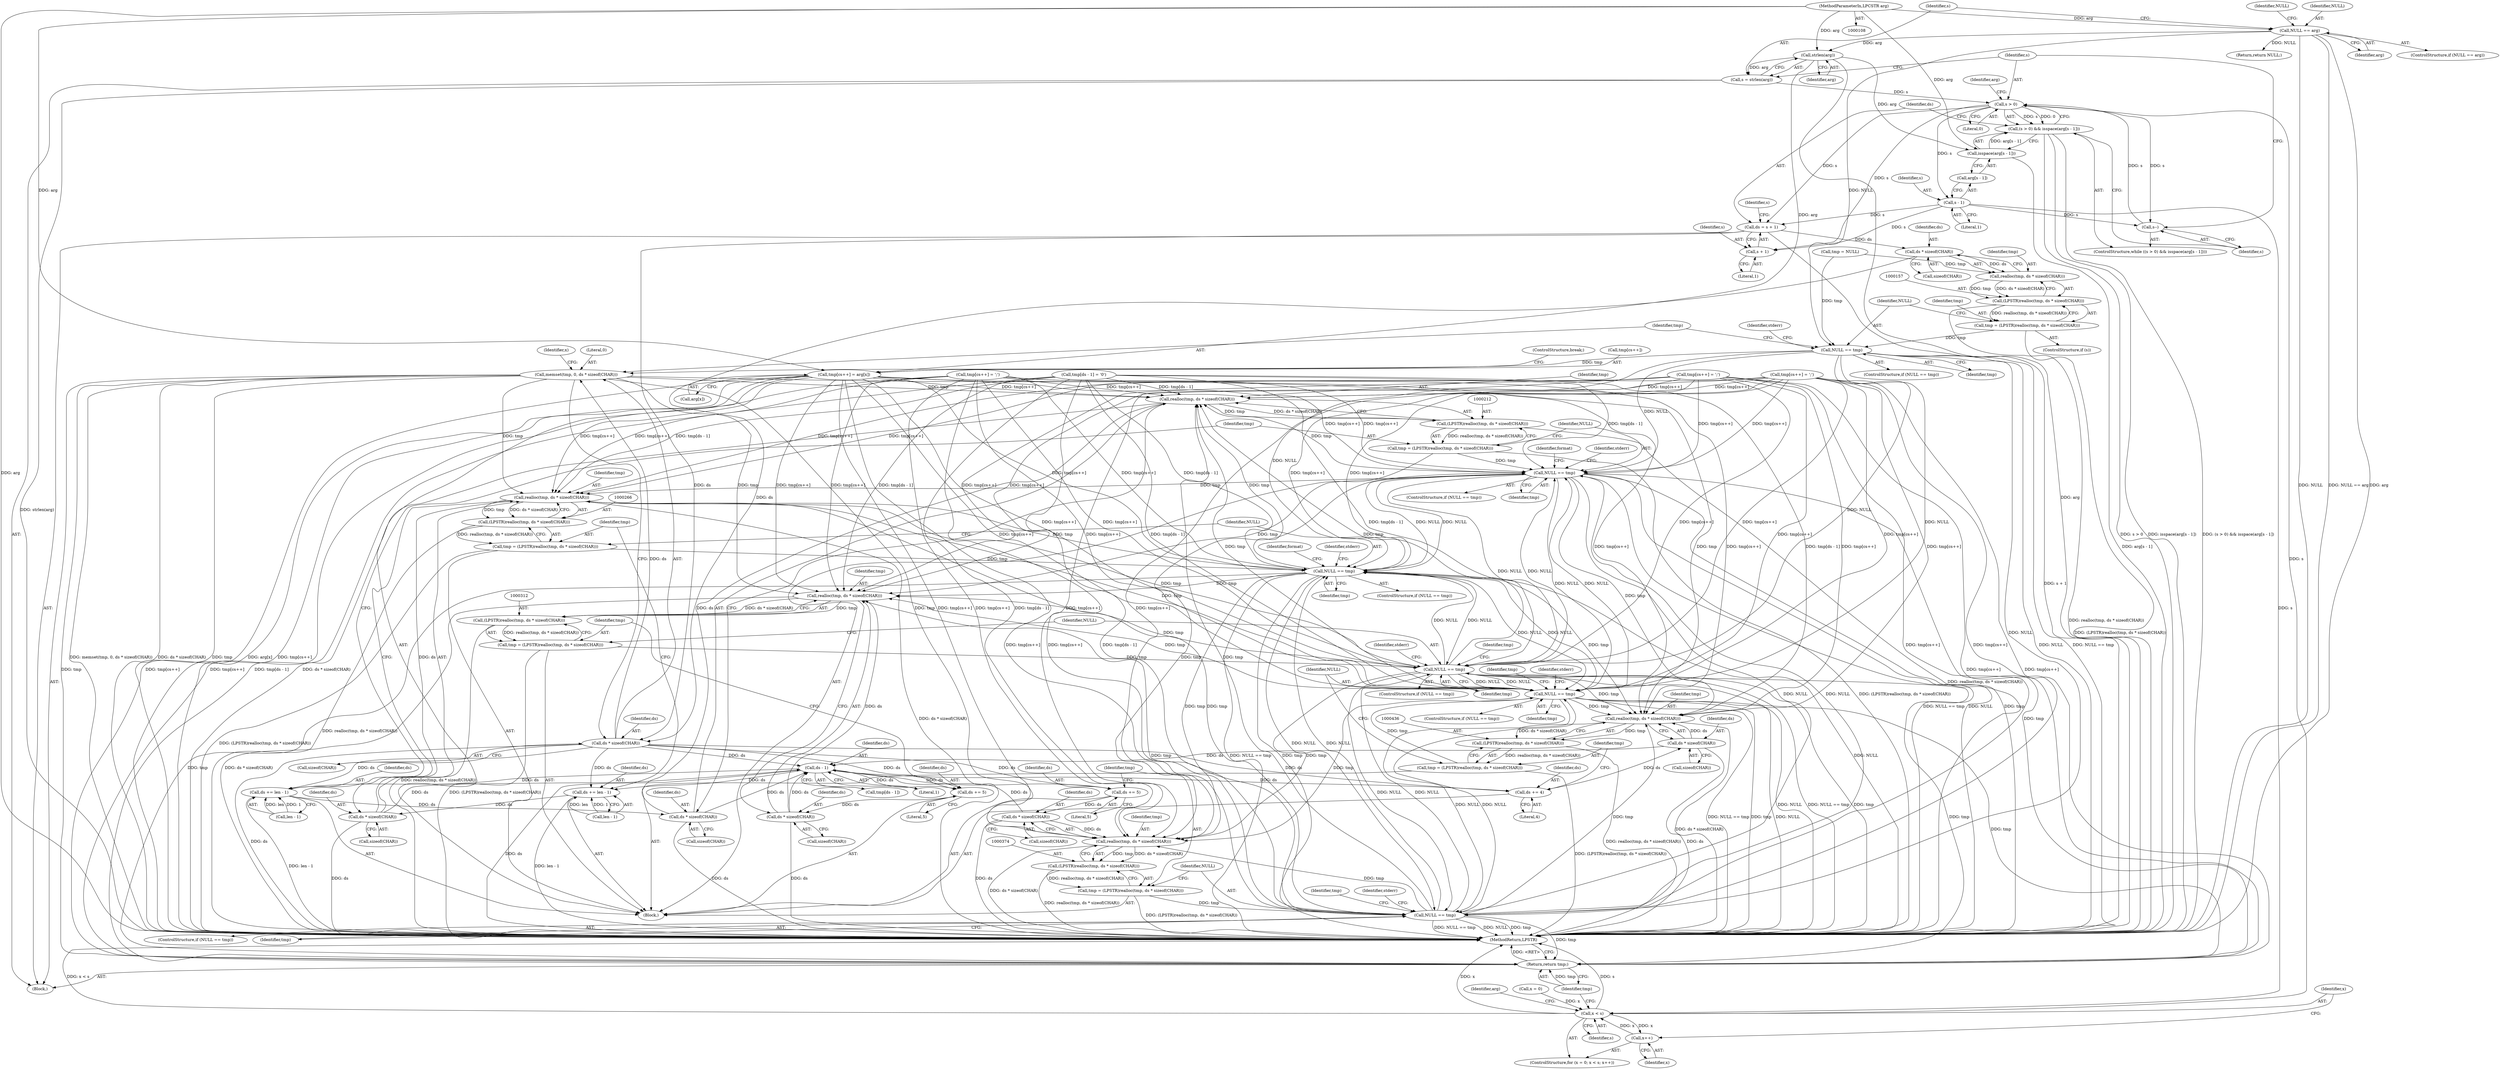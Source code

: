 digraph "0_FreeRDP_fc80ab45621bd966f70594c0b7393ec005a94007@API" {
"1000132" [label="(Call,strlen(arg))"];
"1000125" [label="(Call,NULL == arg)"];
"1000109" [label="(MethodParameterIn,LPCSTR arg)"];
"1000130" [label="(Call,s = strlen(arg))"];
"1000136" [label="(Call,s > 0)"];
"1000135" [label="(Call,(s > 0) && isspace(arg[s - 1]))"];
"1000142" [label="(Call,s - 1)"];
"1000145" [label="(Call,s--)"];
"1000147" [label="(Call,ds = s + 1)"];
"1000160" [label="(Call,ds * sizeof(CHAR))"];
"1000158" [label="(Call,realloc(tmp, ds * sizeof(CHAR)))"];
"1000156" [label="(Call,(LPSTR)realloc(tmp, ds * sizeof(CHAR)))"];
"1000154" [label="(Call,tmp = (LPSTR)realloc(tmp, ds * sizeof(CHAR)))"];
"1000165" [label="(Call,NULL == tmp)"];
"1000175" [label="(Call,memset(tmp, 0, ds * sizeof(CHAR)))"];
"1000213" [label="(Call,realloc(tmp, ds * sizeof(CHAR)))"];
"1000211" [label="(Call,(LPSTR)realloc(tmp, ds * sizeof(CHAR)))"];
"1000209" [label="(Call,tmp = (LPSTR)realloc(tmp, ds * sizeof(CHAR)))"];
"1000220" [label="(Call,NULL == tmp)"];
"1000267" [label="(Call,realloc(tmp, ds * sizeof(CHAR)))"];
"1000265" [label="(Call,(LPSTR)realloc(tmp, ds * sizeof(CHAR)))"];
"1000263" [label="(Call,tmp = (LPSTR)realloc(tmp, ds * sizeof(CHAR)))"];
"1000274" [label="(Call,NULL == tmp)"];
"1000313" [label="(Call,realloc(tmp, ds * sizeof(CHAR)))"];
"1000311" [label="(Call,(LPSTR)realloc(tmp, ds * sizeof(CHAR)))"];
"1000309" [label="(Call,tmp = (LPSTR)realloc(tmp, ds * sizeof(CHAR)))"];
"1000320" [label="(Call,NULL == tmp)"];
"1000375" [label="(Call,realloc(tmp, ds * sizeof(CHAR)))"];
"1000373" [label="(Call,(LPSTR)realloc(tmp, ds * sizeof(CHAR)))"];
"1000371" [label="(Call,tmp = (LPSTR)realloc(tmp, ds * sizeof(CHAR)))"];
"1000382" [label="(Call,NULL == tmp)"];
"1000437" [label="(Call,realloc(tmp, ds * sizeof(CHAR)))"];
"1000435" [label="(Call,(LPSTR)realloc(tmp, ds * sizeof(CHAR)))"];
"1000433" [label="(Call,tmp = (LPSTR)realloc(tmp, ds * sizeof(CHAR)))"];
"1000444" [label="(Call,NULL == tmp)"];
"1000502" [label="(Return,return tmp;)"];
"1000178" [label="(Call,ds * sizeof(CHAR))"];
"1000204" [label="(Call,ds += len - 1)"];
"1000215" [label="(Call,ds * sizeof(CHAR))"];
"1000498" [label="(Call,ds - 1)"];
"1000258" [label="(Call,ds += len - 1)"];
"1000269" [label="(Call,ds * sizeof(CHAR))"];
"1000306" [label="(Call,ds += 5)"];
"1000315" [label="(Call,ds * sizeof(CHAR))"];
"1000368" [label="(Call,ds += 5)"];
"1000377" [label="(Call,ds * sizeof(CHAR))"];
"1000430" [label="(Call,ds += 4)"];
"1000439" [label="(Call,ds * sizeof(CHAR))"];
"1000149" [label="(Call,s + 1)"];
"1000186" [label="(Call,x < s)"];
"1000189" [label="(Call,x++)"];
"1000139" [label="(Call,isspace(arg[s - 1]))"];
"1000486" [label="(Call,tmp[cs++] = arg[x])"];
"1000166" [label="(Identifier,NULL)"];
"1000219" [label="(ControlStructure,if (NULL == tmp))"];
"1000321" [label="(Identifier,NULL)"];
"1000221" [label="(Identifier,NULL)"];
"1000162" [label="(Call,sizeof(CHAR))"];
"1000382" [label="(Call,NULL == tmp)"];
"1000500" [label="(Literal,1)"];
"1000130" [label="(Call,s = strlen(arg))"];
"1000214" [label="(Identifier,tmp)"];
"1000377" [label="(Call,ds * sizeof(CHAR))"];
"1000383" [label="(Identifier,NULL)"];
"1000438" [label="(Identifier,tmp)"];
"1000127" [label="(Identifier,arg)"];
"1000263" [label="(Call,tmp = (LPSTR)realloc(tmp, ds * sizeof(CHAR)))"];
"1000441" [label="(Call,sizeof(CHAR))"];
"1000217" [label="(Call,sizeof(CHAR))"];
"1000113" [label="(Call,tmp = NULL)"];
"1000126" [label="(Identifier,NULL)"];
"1000189" [label="(Call,x++)"];
"1000379" [label="(Call,sizeof(CHAR))"];
"1000135" [label="(Call,(s > 0) && isspace(arg[s - 1]))"];
"1000194" [label="(Identifier,arg)"];
"1000170" [label="(Identifier,stderr)"];
"1000313" [label="(Call,realloc(tmp, ds * sizeof(CHAR)))"];
"1000311" [label="(Call,(LPSTR)realloc(tmp, ds * sizeof(CHAR)))"];
"1000495" [label="(Call,tmp[ds - 1] = '\0')"];
"1000491" [label="(Call,arg[x])"];
"1000209" [label="(Call,tmp = (LPSTR)realloc(tmp, ds * sizeof(CHAR)))"];
"1000165" [label="(Call,NULL == tmp)"];
"1000132" [label="(Call,strlen(arg))"];
"1000178" [label="(Call,ds * sizeof(CHAR))"];
"1000167" [label="(Identifier,tmp)"];
"1000164" [label="(ControlStructure,if (NULL == tmp))"];
"1000180" [label="(Call,sizeof(CHAR))"];
"1000141" [label="(Identifier,arg)"];
"1000307" [label="(Identifier,ds)"];
"1000134" [label="(ControlStructure,while ((s > 0) && isspace(arg[s - 1])))"];
"1000260" [label="(Call,len - 1)"];
"1000456" [label="(Identifier,tmp)"];
"1000370" [label="(Literal,5)"];
"1000308" [label="(Literal,5)"];
"1000320" [label="(Call,NULL == tmp)"];
"1000268" [label="(Identifier,tmp)"];
"1000187" [label="(Identifier,x)"];
"1000315" [label="(Call,ds * sizeof(CHAR))"];
"1000177" [label="(Literal,0)"];
"1000322" [label="(Identifier,tmp)"];
"1000146" [label="(Identifier,s)"];
"1000443" [label="(ControlStructure,if (NULL == tmp))"];
"1000161" [label="(Identifier,ds)"];
"1000259" [label="(Identifier,ds)"];
"1000124" [label="(ControlStructure,if (NULL == arg))"];
"1000446" [label="(Identifier,tmp)"];
"1000111" [label="(Block,)"];
"1000220" [label="(Call,NULL == tmp)"];
"1000140" [label="(Call,arg[s - 1])"];
"1000148" [label="(Identifier,ds)"];
"1000155" [label="(Identifier,tmp)"];
"1000394" [label="(Identifier,tmp)"];
"1000504" [label="(MethodReturn,LPSTR)"];
"1000158" [label="(Call,realloc(tmp, ds * sizeof(CHAR)))"];
"1000279" [label="(Identifier,stderr)"];
"1000332" [label="(Identifier,tmp)"];
"1000182" [label="(ControlStructure,for (x = 0; x < s; x++))"];
"1000183" [label="(Call,x = 0)"];
"1000264" [label="(Identifier,tmp)"];
"1000184" [label="(Identifier,x)"];
"1000433" [label="(Call,tmp = (LPSTR)realloc(tmp, ds * sizeof(CHAR)))"];
"1000205" [label="(Identifier,ds)"];
"1000143" [label="(Identifier,s)"];
"1000136" [label="(Call,s > 0)"];
"1000431" [label="(Identifier,ds)"];
"1000131" [label="(Identifier,s)"];
"1000186" [label="(Call,x < s)"];
"1000156" [label="(Call,(LPSTR)realloc(tmp, ds * sizeof(CHAR)))"];
"1000384" [label="(Identifier,tmp)"];
"1000154" [label="(Call,tmp = (LPSTR)realloc(tmp, ds * sizeof(CHAR)))"];
"1000149" [label="(Call,s + 1)"];
"1000206" [label="(Call,len - 1)"];
"1000210" [label="(Identifier,tmp)"];
"1000142" [label="(Call,s - 1)"];
"1000137" [label="(Identifier,s)"];
"1000309" [label="(Call,tmp = (LPSTR)realloc(tmp, ds * sizeof(CHAR)))"];
"1000190" [label="(Identifier,x)"];
"1000258" [label="(Call,ds += len - 1)"];
"1000369" [label="(Identifier,ds)"];
"1000153" [label="(Identifier,s)"];
"1000150" [label="(Identifier,s)"];
"1000151" [label="(Literal,1)"];
"1000444" [label="(Call,NULL == tmp)"];
"1000276" [label="(Identifier,tmp)"];
"1000179" [label="(Identifier,ds)"];
"1000325" [label="(Identifier,stderr)"];
"1000270" [label="(Identifier,ds)"];
"1000271" [label="(Call,sizeof(CHAR))"];
"1000449" [label="(Identifier,stderr)"];
"1000375" [label="(Call,realloc(tmp, ds * sizeof(CHAR)))"];
"1000160" [label="(Call,ds * sizeof(CHAR))"];
"1000196" [label="(Block,)"];
"1000494" [label="(ControlStructure,break;)"];
"1000273" [label="(ControlStructure,if (NULL == tmp))"];
"1000422" [label="(Call,tmp[cs++] = ';')"];
"1000503" [label="(Identifier,tmp)"];
"1000176" [label="(Identifier,tmp)"];
"1000275" [label="(Identifier,NULL)"];
"1000204" [label="(Call,ds += len - 1)"];
"1000231" [label="(Identifier,format)"];
"1000502" [label="(Return,return tmp;)"];
"1000487" [label="(Call,tmp[cs++])"];
"1000316" [label="(Identifier,ds)"];
"1000215" [label="(Call,ds * sizeof(CHAR))"];
"1000372" [label="(Identifier,tmp)"];
"1000109" [label="(MethodParameterIn,LPCSTR arg)"];
"1000225" [label="(Identifier,stderr)"];
"1000317" [label="(Call,sizeof(CHAR))"];
"1000147" [label="(Call,ds = s + 1)"];
"1000496" [label="(Call,tmp[ds - 1])"];
"1000439" [label="(Call,ds * sizeof(CHAR))"];
"1000129" [label="(Identifier,NULL)"];
"1000145" [label="(Call,s--)"];
"1000188" [label="(Identifier,s)"];
"1000222" [label="(Identifier,tmp)"];
"1000360" [label="(Call,tmp[cs++] = ';')"];
"1000368" [label="(Call,ds += 5)"];
"1000306" [label="(Call,ds += 5)"];
"1000440" [label="(Identifier,ds)"];
"1000211" [label="(Call,(LPSTR)realloc(tmp, ds * sizeof(CHAR)))"];
"1000175" [label="(Call,memset(tmp, 0, ds * sizeof(CHAR)))"];
"1000125" [label="(Call,NULL == arg)"];
"1000434" [label="(Identifier,tmp)"];
"1000387" [label="(Identifier,stderr)"];
"1000144" [label="(Literal,1)"];
"1000373" [label="(Call,(LPSTR)realloc(tmp, ds * sizeof(CHAR)))"];
"1000435" [label="(Call,(LPSTR)realloc(tmp, ds * sizeof(CHAR)))"];
"1000381" [label="(ControlStructure,if (NULL == tmp))"];
"1000478" [label="(Call,tmp[cs++] = ';')"];
"1000430" [label="(Call,ds += 4)"];
"1000213" [label="(Call,realloc(tmp, ds * sizeof(CHAR)))"];
"1000285" [label="(Identifier,format)"];
"1000371" [label="(Call,tmp = (LPSTR)realloc(tmp, ds * sizeof(CHAR)))"];
"1000267" [label="(Call,realloc(tmp, ds * sizeof(CHAR)))"];
"1000216" [label="(Identifier,ds)"];
"1000128" [label="(Return,return NULL;)"];
"1000437" [label="(Call,realloc(tmp, ds * sizeof(CHAR)))"];
"1000139" [label="(Call,isspace(arg[s - 1]))"];
"1000432" [label="(Literal,4)"];
"1000486" [label="(Call,tmp[cs++] = arg[x])"];
"1000310" [label="(Identifier,tmp)"];
"1000159" [label="(Identifier,tmp)"];
"1000376" [label="(Identifier,tmp)"];
"1000314" [label="(Identifier,tmp)"];
"1000269" [label="(Call,ds * sizeof(CHAR))"];
"1000274" [label="(Call,NULL == tmp)"];
"1000133" [label="(Identifier,arg)"];
"1000498" [label="(Call,ds - 1)"];
"1000499" [label="(Identifier,ds)"];
"1000378" [label="(Identifier,ds)"];
"1000152" [label="(ControlStructure,if (s))"];
"1000265" [label="(Call,(LPSTR)realloc(tmp, ds * sizeof(CHAR)))"];
"1000138" [label="(Literal,0)"];
"1000445" [label="(Identifier,NULL)"];
"1000319" [label="(ControlStructure,if (NULL == tmp))"];
"1000132" -> "1000130"  [label="AST: "];
"1000132" -> "1000133"  [label="CFG: "];
"1000133" -> "1000132"  [label="AST: "];
"1000130" -> "1000132"  [label="CFG: "];
"1000132" -> "1000504"  [label="DDG: arg"];
"1000132" -> "1000130"  [label="DDG: arg"];
"1000125" -> "1000132"  [label="DDG: arg"];
"1000109" -> "1000132"  [label="DDG: arg"];
"1000132" -> "1000139"  [label="DDG: arg"];
"1000132" -> "1000486"  [label="DDG: arg"];
"1000125" -> "1000124"  [label="AST: "];
"1000125" -> "1000127"  [label="CFG: "];
"1000126" -> "1000125"  [label="AST: "];
"1000127" -> "1000125"  [label="AST: "];
"1000129" -> "1000125"  [label="CFG: "];
"1000131" -> "1000125"  [label="CFG: "];
"1000125" -> "1000504"  [label="DDG: NULL"];
"1000125" -> "1000504"  [label="DDG: NULL == arg"];
"1000125" -> "1000504"  [label="DDG: arg"];
"1000109" -> "1000125"  [label="DDG: arg"];
"1000125" -> "1000128"  [label="DDG: NULL"];
"1000125" -> "1000165"  [label="DDG: NULL"];
"1000109" -> "1000108"  [label="AST: "];
"1000109" -> "1000504"  [label="DDG: arg"];
"1000109" -> "1000139"  [label="DDG: arg"];
"1000109" -> "1000486"  [label="DDG: arg"];
"1000130" -> "1000111"  [label="AST: "];
"1000131" -> "1000130"  [label="AST: "];
"1000137" -> "1000130"  [label="CFG: "];
"1000130" -> "1000504"  [label="DDG: strlen(arg)"];
"1000130" -> "1000136"  [label="DDG: s"];
"1000136" -> "1000135"  [label="AST: "];
"1000136" -> "1000138"  [label="CFG: "];
"1000137" -> "1000136"  [label="AST: "];
"1000138" -> "1000136"  [label="AST: "];
"1000141" -> "1000136"  [label="CFG: "];
"1000135" -> "1000136"  [label="CFG: "];
"1000136" -> "1000135"  [label="DDG: s"];
"1000136" -> "1000135"  [label="DDG: 0"];
"1000145" -> "1000136"  [label="DDG: s"];
"1000136" -> "1000142"  [label="DDG: s"];
"1000136" -> "1000145"  [label="DDG: s"];
"1000136" -> "1000147"  [label="DDG: s"];
"1000136" -> "1000149"  [label="DDG: s"];
"1000136" -> "1000186"  [label="DDG: s"];
"1000135" -> "1000134"  [label="AST: "];
"1000135" -> "1000139"  [label="CFG: "];
"1000139" -> "1000135"  [label="AST: "];
"1000146" -> "1000135"  [label="CFG: "];
"1000148" -> "1000135"  [label="CFG: "];
"1000135" -> "1000504"  [label="DDG: isspace(arg[s - 1])"];
"1000135" -> "1000504"  [label="DDG: (s > 0) && isspace(arg[s - 1])"];
"1000135" -> "1000504"  [label="DDG: s > 0"];
"1000139" -> "1000135"  [label="DDG: arg[s - 1]"];
"1000142" -> "1000140"  [label="AST: "];
"1000142" -> "1000144"  [label="CFG: "];
"1000143" -> "1000142"  [label="AST: "];
"1000144" -> "1000142"  [label="AST: "];
"1000140" -> "1000142"  [label="CFG: "];
"1000142" -> "1000145"  [label="DDG: s"];
"1000142" -> "1000147"  [label="DDG: s"];
"1000142" -> "1000149"  [label="DDG: s"];
"1000142" -> "1000186"  [label="DDG: s"];
"1000145" -> "1000134"  [label="AST: "];
"1000145" -> "1000146"  [label="CFG: "];
"1000146" -> "1000145"  [label="AST: "];
"1000137" -> "1000145"  [label="CFG: "];
"1000147" -> "1000111"  [label="AST: "];
"1000147" -> "1000149"  [label="CFG: "];
"1000148" -> "1000147"  [label="AST: "];
"1000149" -> "1000147"  [label="AST: "];
"1000153" -> "1000147"  [label="CFG: "];
"1000147" -> "1000504"  [label="DDG: s + 1"];
"1000147" -> "1000160"  [label="DDG: ds"];
"1000147" -> "1000178"  [label="DDG: ds"];
"1000160" -> "1000158"  [label="AST: "];
"1000160" -> "1000162"  [label="CFG: "];
"1000161" -> "1000160"  [label="AST: "];
"1000162" -> "1000160"  [label="AST: "];
"1000158" -> "1000160"  [label="CFG: "];
"1000160" -> "1000158"  [label="DDG: ds"];
"1000160" -> "1000178"  [label="DDG: ds"];
"1000158" -> "1000156"  [label="AST: "];
"1000159" -> "1000158"  [label="AST: "];
"1000156" -> "1000158"  [label="CFG: "];
"1000158" -> "1000156"  [label="DDG: tmp"];
"1000158" -> "1000156"  [label="DDG: ds * sizeof(CHAR)"];
"1000113" -> "1000158"  [label="DDG: tmp"];
"1000156" -> "1000154"  [label="AST: "];
"1000157" -> "1000156"  [label="AST: "];
"1000154" -> "1000156"  [label="CFG: "];
"1000156" -> "1000504"  [label="DDG: realloc(tmp, ds * sizeof(CHAR))"];
"1000156" -> "1000154"  [label="DDG: realloc(tmp, ds * sizeof(CHAR))"];
"1000154" -> "1000152"  [label="AST: "];
"1000155" -> "1000154"  [label="AST: "];
"1000166" -> "1000154"  [label="CFG: "];
"1000154" -> "1000504"  [label="DDG: (LPSTR)realloc(tmp, ds * sizeof(CHAR))"];
"1000154" -> "1000165"  [label="DDG: tmp"];
"1000165" -> "1000164"  [label="AST: "];
"1000165" -> "1000167"  [label="CFG: "];
"1000166" -> "1000165"  [label="AST: "];
"1000167" -> "1000165"  [label="AST: "];
"1000170" -> "1000165"  [label="CFG: "];
"1000176" -> "1000165"  [label="CFG: "];
"1000165" -> "1000504"  [label="DDG: NULL"];
"1000165" -> "1000504"  [label="DDG: NULL == tmp"];
"1000113" -> "1000165"  [label="DDG: tmp"];
"1000165" -> "1000175"  [label="DDG: tmp"];
"1000165" -> "1000220"  [label="DDG: NULL"];
"1000165" -> "1000274"  [label="DDG: NULL"];
"1000165" -> "1000320"  [label="DDG: NULL"];
"1000165" -> "1000382"  [label="DDG: NULL"];
"1000165" -> "1000444"  [label="DDG: NULL"];
"1000175" -> "1000111"  [label="AST: "];
"1000175" -> "1000178"  [label="CFG: "];
"1000176" -> "1000175"  [label="AST: "];
"1000177" -> "1000175"  [label="AST: "];
"1000178" -> "1000175"  [label="AST: "];
"1000184" -> "1000175"  [label="CFG: "];
"1000175" -> "1000504"  [label="DDG: ds * sizeof(CHAR)"];
"1000175" -> "1000504"  [label="DDG: tmp"];
"1000175" -> "1000504"  [label="DDG: memset(tmp, 0, ds * sizeof(CHAR))"];
"1000178" -> "1000175"  [label="DDG: ds"];
"1000175" -> "1000213"  [label="DDG: tmp"];
"1000175" -> "1000267"  [label="DDG: tmp"];
"1000175" -> "1000313"  [label="DDG: tmp"];
"1000175" -> "1000375"  [label="DDG: tmp"];
"1000175" -> "1000437"  [label="DDG: tmp"];
"1000175" -> "1000502"  [label="DDG: tmp"];
"1000213" -> "1000211"  [label="AST: "];
"1000213" -> "1000215"  [label="CFG: "];
"1000214" -> "1000213"  [label="AST: "];
"1000215" -> "1000213"  [label="AST: "];
"1000211" -> "1000213"  [label="CFG: "];
"1000213" -> "1000504"  [label="DDG: ds * sizeof(CHAR)"];
"1000213" -> "1000211"  [label="DDG: tmp"];
"1000213" -> "1000211"  [label="DDG: ds * sizeof(CHAR)"];
"1000360" -> "1000213"  [label="DDG: tmp[cs++]"];
"1000422" -> "1000213"  [label="DDG: tmp[cs++]"];
"1000274" -> "1000213"  [label="DDG: tmp"];
"1000320" -> "1000213"  [label="DDG: tmp"];
"1000486" -> "1000213"  [label="DDG: tmp[cs++]"];
"1000495" -> "1000213"  [label="DDG: tmp[ds - 1]"];
"1000382" -> "1000213"  [label="DDG: tmp"];
"1000444" -> "1000213"  [label="DDG: tmp"];
"1000478" -> "1000213"  [label="DDG: tmp[cs++]"];
"1000220" -> "1000213"  [label="DDG: tmp"];
"1000215" -> "1000213"  [label="DDG: ds"];
"1000211" -> "1000209"  [label="AST: "];
"1000212" -> "1000211"  [label="AST: "];
"1000209" -> "1000211"  [label="CFG: "];
"1000211" -> "1000504"  [label="DDG: realloc(tmp, ds * sizeof(CHAR))"];
"1000211" -> "1000209"  [label="DDG: realloc(tmp, ds * sizeof(CHAR))"];
"1000209" -> "1000196"  [label="AST: "];
"1000210" -> "1000209"  [label="AST: "];
"1000221" -> "1000209"  [label="CFG: "];
"1000209" -> "1000504"  [label="DDG: (LPSTR)realloc(tmp, ds * sizeof(CHAR))"];
"1000209" -> "1000220"  [label="DDG: tmp"];
"1000220" -> "1000219"  [label="AST: "];
"1000220" -> "1000222"  [label="CFG: "];
"1000221" -> "1000220"  [label="AST: "];
"1000222" -> "1000220"  [label="AST: "];
"1000225" -> "1000220"  [label="CFG: "];
"1000231" -> "1000220"  [label="CFG: "];
"1000220" -> "1000504"  [label="DDG: NULL"];
"1000220" -> "1000504"  [label="DDG: tmp"];
"1000220" -> "1000504"  [label="DDG: NULL == tmp"];
"1000382" -> "1000220"  [label="DDG: NULL"];
"1000274" -> "1000220"  [label="DDG: NULL"];
"1000444" -> "1000220"  [label="DDG: NULL"];
"1000320" -> "1000220"  [label="DDG: NULL"];
"1000360" -> "1000220"  [label="DDG: tmp[cs++]"];
"1000495" -> "1000220"  [label="DDG: tmp[ds - 1]"];
"1000422" -> "1000220"  [label="DDG: tmp[cs++]"];
"1000478" -> "1000220"  [label="DDG: tmp[cs++]"];
"1000486" -> "1000220"  [label="DDG: tmp[cs++]"];
"1000220" -> "1000267"  [label="DDG: tmp"];
"1000220" -> "1000274"  [label="DDG: NULL"];
"1000220" -> "1000313"  [label="DDG: tmp"];
"1000220" -> "1000320"  [label="DDG: NULL"];
"1000220" -> "1000375"  [label="DDG: tmp"];
"1000220" -> "1000382"  [label="DDG: NULL"];
"1000220" -> "1000437"  [label="DDG: tmp"];
"1000220" -> "1000444"  [label="DDG: NULL"];
"1000220" -> "1000502"  [label="DDG: tmp"];
"1000267" -> "1000265"  [label="AST: "];
"1000267" -> "1000269"  [label="CFG: "];
"1000268" -> "1000267"  [label="AST: "];
"1000269" -> "1000267"  [label="AST: "];
"1000265" -> "1000267"  [label="CFG: "];
"1000267" -> "1000504"  [label="DDG: ds * sizeof(CHAR)"];
"1000267" -> "1000265"  [label="DDG: tmp"];
"1000267" -> "1000265"  [label="DDG: ds * sizeof(CHAR)"];
"1000360" -> "1000267"  [label="DDG: tmp[cs++]"];
"1000422" -> "1000267"  [label="DDG: tmp[cs++]"];
"1000274" -> "1000267"  [label="DDG: tmp"];
"1000320" -> "1000267"  [label="DDG: tmp"];
"1000486" -> "1000267"  [label="DDG: tmp[cs++]"];
"1000495" -> "1000267"  [label="DDG: tmp[ds - 1]"];
"1000382" -> "1000267"  [label="DDG: tmp"];
"1000444" -> "1000267"  [label="DDG: tmp"];
"1000478" -> "1000267"  [label="DDG: tmp[cs++]"];
"1000269" -> "1000267"  [label="DDG: ds"];
"1000265" -> "1000263"  [label="AST: "];
"1000266" -> "1000265"  [label="AST: "];
"1000263" -> "1000265"  [label="CFG: "];
"1000265" -> "1000504"  [label="DDG: realloc(tmp, ds * sizeof(CHAR))"];
"1000265" -> "1000263"  [label="DDG: realloc(tmp, ds * sizeof(CHAR))"];
"1000263" -> "1000196"  [label="AST: "];
"1000264" -> "1000263"  [label="AST: "];
"1000275" -> "1000263"  [label="CFG: "];
"1000263" -> "1000504"  [label="DDG: (LPSTR)realloc(tmp, ds * sizeof(CHAR))"];
"1000263" -> "1000274"  [label="DDG: tmp"];
"1000274" -> "1000273"  [label="AST: "];
"1000274" -> "1000276"  [label="CFG: "];
"1000275" -> "1000274"  [label="AST: "];
"1000276" -> "1000274"  [label="AST: "];
"1000279" -> "1000274"  [label="CFG: "];
"1000285" -> "1000274"  [label="CFG: "];
"1000274" -> "1000504"  [label="DDG: NULL"];
"1000274" -> "1000504"  [label="DDG: NULL == tmp"];
"1000274" -> "1000504"  [label="DDG: tmp"];
"1000382" -> "1000274"  [label="DDG: NULL"];
"1000444" -> "1000274"  [label="DDG: NULL"];
"1000320" -> "1000274"  [label="DDG: NULL"];
"1000360" -> "1000274"  [label="DDG: tmp[cs++]"];
"1000495" -> "1000274"  [label="DDG: tmp[ds - 1]"];
"1000422" -> "1000274"  [label="DDG: tmp[cs++]"];
"1000486" -> "1000274"  [label="DDG: tmp[cs++]"];
"1000478" -> "1000274"  [label="DDG: tmp[cs++]"];
"1000274" -> "1000313"  [label="DDG: tmp"];
"1000274" -> "1000320"  [label="DDG: NULL"];
"1000274" -> "1000375"  [label="DDG: tmp"];
"1000274" -> "1000382"  [label="DDG: NULL"];
"1000274" -> "1000437"  [label="DDG: tmp"];
"1000274" -> "1000444"  [label="DDG: NULL"];
"1000274" -> "1000502"  [label="DDG: tmp"];
"1000313" -> "1000311"  [label="AST: "];
"1000313" -> "1000315"  [label="CFG: "];
"1000314" -> "1000313"  [label="AST: "];
"1000315" -> "1000313"  [label="AST: "];
"1000311" -> "1000313"  [label="CFG: "];
"1000313" -> "1000504"  [label="DDG: ds * sizeof(CHAR)"];
"1000313" -> "1000311"  [label="DDG: tmp"];
"1000313" -> "1000311"  [label="DDG: ds * sizeof(CHAR)"];
"1000360" -> "1000313"  [label="DDG: tmp[cs++]"];
"1000422" -> "1000313"  [label="DDG: tmp[cs++]"];
"1000320" -> "1000313"  [label="DDG: tmp"];
"1000486" -> "1000313"  [label="DDG: tmp[cs++]"];
"1000495" -> "1000313"  [label="DDG: tmp[ds - 1]"];
"1000382" -> "1000313"  [label="DDG: tmp"];
"1000444" -> "1000313"  [label="DDG: tmp"];
"1000478" -> "1000313"  [label="DDG: tmp[cs++]"];
"1000315" -> "1000313"  [label="DDG: ds"];
"1000311" -> "1000309"  [label="AST: "];
"1000312" -> "1000311"  [label="AST: "];
"1000309" -> "1000311"  [label="CFG: "];
"1000311" -> "1000504"  [label="DDG: realloc(tmp, ds * sizeof(CHAR))"];
"1000311" -> "1000309"  [label="DDG: realloc(tmp, ds * sizeof(CHAR))"];
"1000309" -> "1000196"  [label="AST: "];
"1000310" -> "1000309"  [label="AST: "];
"1000321" -> "1000309"  [label="CFG: "];
"1000309" -> "1000504"  [label="DDG: (LPSTR)realloc(tmp, ds * sizeof(CHAR))"];
"1000309" -> "1000320"  [label="DDG: tmp"];
"1000320" -> "1000319"  [label="AST: "];
"1000320" -> "1000322"  [label="CFG: "];
"1000321" -> "1000320"  [label="AST: "];
"1000322" -> "1000320"  [label="AST: "];
"1000325" -> "1000320"  [label="CFG: "];
"1000332" -> "1000320"  [label="CFG: "];
"1000320" -> "1000504"  [label="DDG: tmp"];
"1000320" -> "1000504"  [label="DDG: NULL"];
"1000320" -> "1000504"  [label="DDG: NULL == tmp"];
"1000382" -> "1000320"  [label="DDG: NULL"];
"1000444" -> "1000320"  [label="DDG: NULL"];
"1000360" -> "1000320"  [label="DDG: tmp[cs++]"];
"1000495" -> "1000320"  [label="DDG: tmp[ds - 1]"];
"1000422" -> "1000320"  [label="DDG: tmp[cs++]"];
"1000478" -> "1000320"  [label="DDG: tmp[cs++]"];
"1000486" -> "1000320"  [label="DDG: tmp[cs++]"];
"1000320" -> "1000375"  [label="DDG: tmp"];
"1000320" -> "1000382"  [label="DDG: NULL"];
"1000320" -> "1000437"  [label="DDG: tmp"];
"1000320" -> "1000444"  [label="DDG: NULL"];
"1000320" -> "1000502"  [label="DDG: tmp"];
"1000375" -> "1000373"  [label="AST: "];
"1000375" -> "1000377"  [label="CFG: "];
"1000376" -> "1000375"  [label="AST: "];
"1000377" -> "1000375"  [label="AST: "];
"1000373" -> "1000375"  [label="CFG: "];
"1000375" -> "1000504"  [label="DDG: ds * sizeof(CHAR)"];
"1000375" -> "1000373"  [label="DDG: tmp"];
"1000375" -> "1000373"  [label="DDG: ds * sizeof(CHAR)"];
"1000360" -> "1000375"  [label="DDG: tmp[cs++]"];
"1000422" -> "1000375"  [label="DDG: tmp[cs++]"];
"1000486" -> "1000375"  [label="DDG: tmp[cs++]"];
"1000495" -> "1000375"  [label="DDG: tmp[ds - 1]"];
"1000382" -> "1000375"  [label="DDG: tmp"];
"1000444" -> "1000375"  [label="DDG: tmp"];
"1000478" -> "1000375"  [label="DDG: tmp[cs++]"];
"1000377" -> "1000375"  [label="DDG: ds"];
"1000373" -> "1000371"  [label="AST: "];
"1000374" -> "1000373"  [label="AST: "];
"1000371" -> "1000373"  [label="CFG: "];
"1000373" -> "1000504"  [label="DDG: realloc(tmp, ds * sizeof(CHAR))"];
"1000373" -> "1000371"  [label="DDG: realloc(tmp, ds * sizeof(CHAR))"];
"1000371" -> "1000196"  [label="AST: "];
"1000372" -> "1000371"  [label="AST: "];
"1000383" -> "1000371"  [label="CFG: "];
"1000371" -> "1000504"  [label="DDG: (LPSTR)realloc(tmp, ds * sizeof(CHAR))"];
"1000371" -> "1000382"  [label="DDG: tmp"];
"1000382" -> "1000381"  [label="AST: "];
"1000382" -> "1000384"  [label="CFG: "];
"1000383" -> "1000382"  [label="AST: "];
"1000384" -> "1000382"  [label="AST: "];
"1000387" -> "1000382"  [label="CFG: "];
"1000394" -> "1000382"  [label="CFG: "];
"1000382" -> "1000504"  [label="DDG: NULL"];
"1000382" -> "1000504"  [label="DDG: tmp"];
"1000382" -> "1000504"  [label="DDG: NULL == tmp"];
"1000444" -> "1000382"  [label="DDG: NULL"];
"1000360" -> "1000382"  [label="DDG: tmp[cs++]"];
"1000495" -> "1000382"  [label="DDG: tmp[ds - 1]"];
"1000422" -> "1000382"  [label="DDG: tmp[cs++]"];
"1000478" -> "1000382"  [label="DDG: tmp[cs++]"];
"1000486" -> "1000382"  [label="DDG: tmp[cs++]"];
"1000382" -> "1000437"  [label="DDG: tmp"];
"1000382" -> "1000444"  [label="DDG: NULL"];
"1000382" -> "1000502"  [label="DDG: tmp"];
"1000437" -> "1000435"  [label="AST: "];
"1000437" -> "1000439"  [label="CFG: "];
"1000438" -> "1000437"  [label="AST: "];
"1000439" -> "1000437"  [label="AST: "];
"1000435" -> "1000437"  [label="CFG: "];
"1000437" -> "1000504"  [label="DDG: ds * sizeof(CHAR)"];
"1000437" -> "1000435"  [label="DDG: tmp"];
"1000437" -> "1000435"  [label="DDG: ds * sizeof(CHAR)"];
"1000360" -> "1000437"  [label="DDG: tmp[cs++]"];
"1000422" -> "1000437"  [label="DDG: tmp[cs++]"];
"1000486" -> "1000437"  [label="DDG: tmp[cs++]"];
"1000495" -> "1000437"  [label="DDG: tmp[ds - 1]"];
"1000444" -> "1000437"  [label="DDG: tmp"];
"1000478" -> "1000437"  [label="DDG: tmp[cs++]"];
"1000439" -> "1000437"  [label="DDG: ds"];
"1000435" -> "1000433"  [label="AST: "];
"1000436" -> "1000435"  [label="AST: "];
"1000433" -> "1000435"  [label="CFG: "];
"1000435" -> "1000504"  [label="DDG: realloc(tmp, ds * sizeof(CHAR))"];
"1000435" -> "1000433"  [label="DDG: realloc(tmp, ds * sizeof(CHAR))"];
"1000433" -> "1000196"  [label="AST: "];
"1000434" -> "1000433"  [label="AST: "];
"1000445" -> "1000433"  [label="CFG: "];
"1000433" -> "1000504"  [label="DDG: (LPSTR)realloc(tmp, ds * sizeof(CHAR))"];
"1000433" -> "1000444"  [label="DDG: tmp"];
"1000444" -> "1000443"  [label="AST: "];
"1000444" -> "1000446"  [label="CFG: "];
"1000445" -> "1000444"  [label="AST: "];
"1000446" -> "1000444"  [label="AST: "];
"1000449" -> "1000444"  [label="CFG: "];
"1000456" -> "1000444"  [label="CFG: "];
"1000444" -> "1000504"  [label="DDG: tmp"];
"1000444" -> "1000504"  [label="DDG: NULL"];
"1000444" -> "1000504"  [label="DDG: NULL == tmp"];
"1000360" -> "1000444"  [label="DDG: tmp[cs++]"];
"1000495" -> "1000444"  [label="DDG: tmp[ds - 1]"];
"1000422" -> "1000444"  [label="DDG: tmp[cs++]"];
"1000478" -> "1000444"  [label="DDG: tmp[cs++]"];
"1000486" -> "1000444"  [label="DDG: tmp[cs++]"];
"1000444" -> "1000502"  [label="DDG: tmp"];
"1000502" -> "1000111"  [label="AST: "];
"1000502" -> "1000503"  [label="CFG: "];
"1000503" -> "1000502"  [label="AST: "];
"1000504" -> "1000502"  [label="CFG: "];
"1000502" -> "1000504"  [label="DDG: <RET>"];
"1000503" -> "1000502"  [label="DDG: tmp"];
"1000360" -> "1000502"  [label="DDG: tmp[cs++]"];
"1000422" -> "1000502"  [label="DDG: tmp[cs++]"];
"1000486" -> "1000502"  [label="DDG: tmp[cs++]"];
"1000495" -> "1000502"  [label="DDG: tmp[ds - 1]"];
"1000478" -> "1000502"  [label="DDG: tmp[cs++]"];
"1000178" -> "1000180"  [label="CFG: "];
"1000179" -> "1000178"  [label="AST: "];
"1000180" -> "1000178"  [label="AST: "];
"1000178" -> "1000504"  [label="DDG: ds"];
"1000178" -> "1000204"  [label="DDG: ds"];
"1000178" -> "1000258"  [label="DDG: ds"];
"1000178" -> "1000306"  [label="DDG: ds"];
"1000178" -> "1000368"  [label="DDG: ds"];
"1000178" -> "1000430"  [label="DDG: ds"];
"1000178" -> "1000498"  [label="DDG: ds"];
"1000204" -> "1000196"  [label="AST: "];
"1000204" -> "1000206"  [label="CFG: "];
"1000205" -> "1000204"  [label="AST: "];
"1000206" -> "1000204"  [label="AST: "];
"1000210" -> "1000204"  [label="CFG: "];
"1000204" -> "1000504"  [label="DDG: len - 1"];
"1000206" -> "1000204"  [label="DDG: len"];
"1000206" -> "1000204"  [label="DDG: 1"];
"1000498" -> "1000204"  [label="DDG: ds"];
"1000204" -> "1000215"  [label="DDG: ds"];
"1000215" -> "1000217"  [label="CFG: "];
"1000216" -> "1000215"  [label="AST: "];
"1000217" -> "1000215"  [label="AST: "];
"1000215" -> "1000504"  [label="DDG: ds"];
"1000215" -> "1000498"  [label="DDG: ds"];
"1000498" -> "1000496"  [label="AST: "];
"1000498" -> "1000500"  [label="CFG: "];
"1000499" -> "1000498"  [label="AST: "];
"1000500" -> "1000498"  [label="AST: "];
"1000496" -> "1000498"  [label="CFG: "];
"1000498" -> "1000504"  [label="DDG: ds"];
"1000498" -> "1000258"  [label="DDG: ds"];
"1000498" -> "1000306"  [label="DDG: ds"];
"1000498" -> "1000368"  [label="DDG: ds"];
"1000498" -> "1000430"  [label="DDG: ds"];
"1000315" -> "1000498"  [label="DDG: ds"];
"1000377" -> "1000498"  [label="DDG: ds"];
"1000269" -> "1000498"  [label="DDG: ds"];
"1000439" -> "1000498"  [label="DDG: ds"];
"1000258" -> "1000196"  [label="AST: "];
"1000258" -> "1000260"  [label="CFG: "];
"1000259" -> "1000258"  [label="AST: "];
"1000260" -> "1000258"  [label="AST: "];
"1000264" -> "1000258"  [label="CFG: "];
"1000258" -> "1000504"  [label="DDG: len - 1"];
"1000260" -> "1000258"  [label="DDG: len"];
"1000260" -> "1000258"  [label="DDG: 1"];
"1000258" -> "1000269"  [label="DDG: ds"];
"1000269" -> "1000271"  [label="CFG: "];
"1000270" -> "1000269"  [label="AST: "];
"1000271" -> "1000269"  [label="AST: "];
"1000269" -> "1000504"  [label="DDG: ds"];
"1000306" -> "1000196"  [label="AST: "];
"1000306" -> "1000308"  [label="CFG: "];
"1000307" -> "1000306"  [label="AST: "];
"1000308" -> "1000306"  [label="AST: "];
"1000310" -> "1000306"  [label="CFG: "];
"1000306" -> "1000315"  [label="DDG: ds"];
"1000315" -> "1000317"  [label="CFG: "];
"1000316" -> "1000315"  [label="AST: "];
"1000317" -> "1000315"  [label="AST: "];
"1000315" -> "1000504"  [label="DDG: ds"];
"1000368" -> "1000196"  [label="AST: "];
"1000368" -> "1000370"  [label="CFG: "];
"1000369" -> "1000368"  [label="AST: "];
"1000370" -> "1000368"  [label="AST: "];
"1000372" -> "1000368"  [label="CFG: "];
"1000368" -> "1000377"  [label="DDG: ds"];
"1000377" -> "1000379"  [label="CFG: "];
"1000378" -> "1000377"  [label="AST: "];
"1000379" -> "1000377"  [label="AST: "];
"1000377" -> "1000504"  [label="DDG: ds"];
"1000430" -> "1000196"  [label="AST: "];
"1000430" -> "1000432"  [label="CFG: "];
"1000431" -> "1000430"  [label="AST: "];
"1000432" -> "1000430"  [label="AST: "];
"1000434" -> "1000430"  [label="CFG: "];
"1000430" -> "1000439"  [label="DDG: ds"];
"1000439" -> "1000441"  [label="CFG: "];
"1000440" -> "1000439"  [label="AST: "];
"1000441" -> "1000439"  [label="AST: "];
"1000439" -> "1000504"  [label="DDG: ds"];
"1000149" -> "1000151"  [label="CFG: "];
"1000150" -> "1000149"  [label="AST: "];
"1000151" -> "1000149"  [label="AST: "];
"1000186" -> "1000182"  [label="AST: "];
"1000186" -> "1000188"  [label="CFG: "];
"1000187" -> "1000186"  [label="AST: "];
"1000188" -> "1000186"  [label="AST: "];
"1000194" -> "1000186"  [label="CFG: "];
"1000503" -> "1000186"  [label="CFG: "];
"1000186" -> "1000504"  [label="DDG: s"];
"1000186" -> "1000504"  [label="DDG: x < s"];
"1000186" -> "1000504"  [label="DDG: x"];
"1000189" -> "1000186"  [label="DDG: x"];
"1000183" -> "1000186"  [label="DDG: x"];
"1000186" -> "1000189"  [label="DDG: x"];
"1000189" -> "1000182"  [label="AST: "];
"1000189" -> "1000190"  [label="CFG: "];
"1000190" -> "1000189"  [label="AST: "];
"1000187" -> "1000189"  [label="CFG: "];
"1000139" -> "1000140"  [label="CFG: "];
"1000140" -> "1000139"  [label="AST: "];
"1000139" -> "1000504"  [label="DDG: arg[s - 1]"];
"1000486" -> "1000196"  [label="AST: "];
"1000486" -> "1000491"  [label="CFG: "];
"1000487" -> "1000486"  [label="AST: "];
"1000491" -> "1000486"  [label="AST: "];
"1000494" -> "1000486"  [label="CFG: "];
"1000486" -> "1000504"  [label="DDG: arg[x]"];
"1000486" -> "1000504"  [label="DDG: tmp[cs++]"];
}
